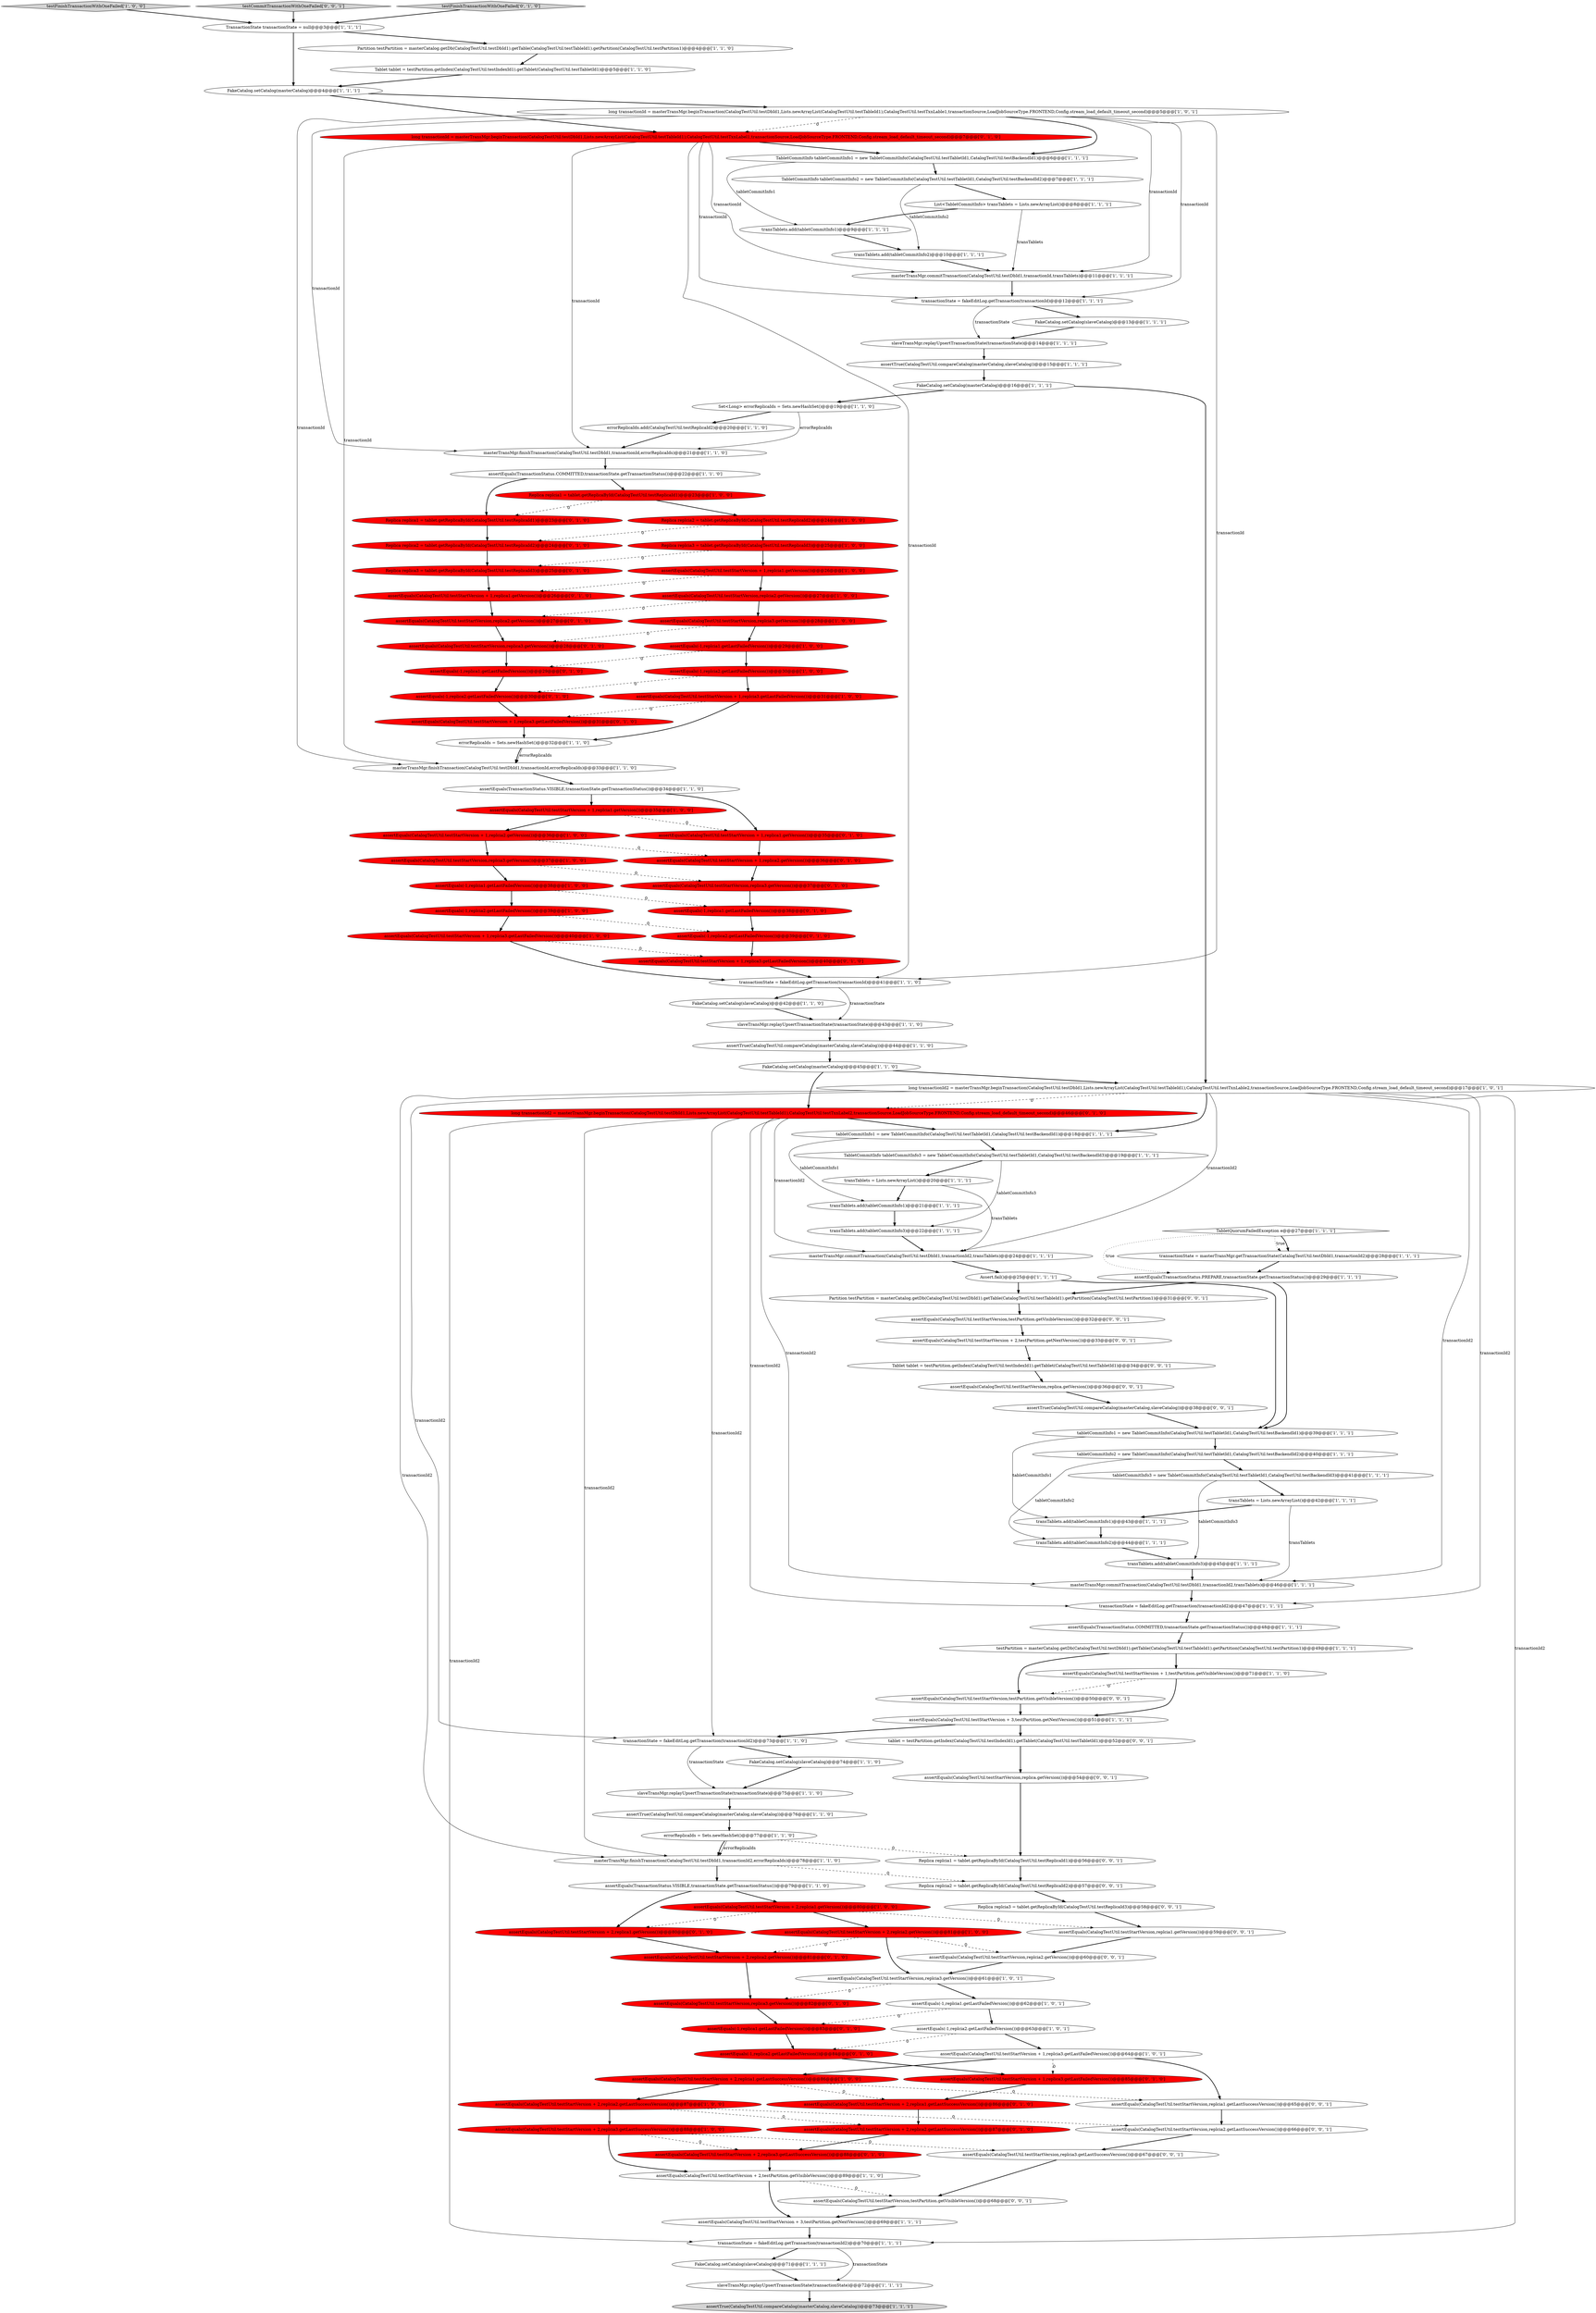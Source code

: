 digraph {
45 [style = filled, label = "testFinishTransactionWithOneFailed['1', '0', '0']", fillcolor = lightgray, shape = diamond image = "AAA0AAABBB1BBB"];
97 [style = filled, label = "assertEquals(-1,replica2.getLastFailedVersion())@@@39@@@['0', '1', '0']", fillcolor = red, shape = ellipse image = "AAA1AAABBB2BBB"];
73 [style = filled, label = "assertEquals(CatalogTestUtil.testStartVersion + 2,replcia1.getVersion())@@@80@@@['1', '0', '0']", fillcolor = red, shape = ellipse image = "AAA1AAABBB1BBB"];
89 [style = filled, label = "assertEquals(CatalogTestUtil.testStartVersion + 3,testPartition.getNextVersion())@@@51@@@['1', '1', '1']", fillcolor = white, shape = ellipse image = "AAA0AAABBB1BBB"];
16 [style = filled, label = "masterTransMgr.finishTransaction(CatalogTestUtil.testDbId1,transactionId,errorReplicaIds)@@@21@@@['1', '1', '0']", fillcolor = white, shape = ellipse image = "AAA0AAABBB1BBB"];
40 [style = filled, label = "assertEquals(CatalogTestUtil.testStartVersion + 1,testPartition.getVisibleVersion())@@@71@@@['1', '1', '0']", fillcolor = white, shape = ellipse image = "AAA0AAABBB1BBB"];
15 [style = filled, label = "Set<Long> errorReplicaIds = Sets.newHashSet()@@@19@@@['1', '1', '0']", fillcolor = white, shape = ellipse image = "AAA0AAABBB1BBB"];
134 [style = filled, label = "assertEquals(CatalogTestUtil.testStartVersion,testPartition.getVisibleVersion())@@@32@@@['0', '0', '1']", fillcolor = white, shape = ellipse image = "AAA0AAABBB3BBB"];
112 [style = filled, label = "assertEquals(CatalogTestUtil.testStartVersion + 2,replica2.getLastSuccessVersion())@@@87@@@['0', '1', '0']", fillcolor = red, shape = ellipse image = "AAA1AAABBB2BBB"];
98 [style = filled, label = "assertEquals(-1,replica2.getLastFailedVersion())@@@84@@@['0', '1', '0']", fillcolor = red, shape = ellipse image = "AAA1AAABBB2BBB"];
82 [style = filled, label = "slaveTransMgr.replayUpsertTransactionState(transactionState)@@@14@@@['1', '1', '1']", fillcolor = white, shape = ellipse image = "AAA0AAABBB1BBB"];
55 [style = filled, label = "FakeCatalog.setCatalog(slaveCatalog)@@@71@@@['1', '1', '1']", fillcolor = white, shape = ellipse image = "AAA0AAABBB1BBB"];
80 [style = filled, label = "slaveTransMgr.replayUpsertTransactionState(transactionState)@@@72@@@['1', '1', '1']", fillcolor = white, shape = ellipse image = "AAA0AAABBB1BBB"];
121 [style = filled, label = "assertTrue(CatalogTestUtil.compareCatalog(masterCatalog,slaveCatalog))@@@38@@@['0', '0', '1']", fillcolor = white, shape = ellipse image = "AAA0AAABBB3BBB"];
2 [style = filled, label = "List<TabletCommitInfo> transTablets = Lists.newArrayList()@@@8@@@['1', '1', '1']", fillcolor = white, shape = ellipse image = "AAA0AAABBB1BBB"];
61 [style = filled, label = "assertEquals(TransactionStatus.VISIBLE,transactionState.getTransactionStatus())@@@79@@@['1', '1', '0']", fillcolor = white, shape = ellipse image = "AAA0AAABBB1BBB"];
79 [style = filled, label = "Replica replcia3 = tablet.getReplicaById(CatalogTestUtil.testReplicaId3)@@@25@@@['1', '0', '0']", fillcolor = red, shape = ellipse image = "AAA1AAABBB1BBB"];
127 [style = filled, label = "tablet = testPartition.getIndex(CatalogTestUtil.testIndexId1).getTablet(CatalogTestUtil.testTabletId1)@@@52@@@['0', '0', '1']", fillcolor = white, shape = ellipse image = "AAA0AAABBB3BBB"];
56 [style = filled, label = "FakeCatalog.setCatalog(masterCatalog)@@@16@@@['1', '1', '1']", fillcolor = white, shape = ellipse image = "AAA0AAABBB1BBB"];
76 [style = filled, label = "transTablets.add(tabletCommitInfo1)@@@21@@@['1', '1', '1']", fillcolor = white, shape = ellipse image = "AAA0AAABBB1BBB"];
116 [style = filled, label = "assertEquals(CatalogTestUtil.testStartVersion,replica3.getVersion())@@@37@@@['0', '1', '0']", fillcolor = red, shape = ellipse image = "AAA1AAABBB2BBB"];
72 [style = filled, label = "assertEquals(TransactionStatus.PREPARE,transactionState.getTransactionStatus())@@@29@@@['1', '1', '1']", fillcolor = white, shape = ellipse image = "AAA0AAABBB1BBB"];
9 [style = filled, label = "assertTrue(CatalogTestUtil.compareCatalog(masterCatalog,slaveCatalog))@@@15@@@['1', '1', '1']", fillcolor = white, shape = ellipse image = "AAA0AAABBB1BBB"];
47 [style = filled, label = "TabletCommitInfo tabletCommitInfo2 = new TabletCommitInfo(CatalogTestUtil.testTabletId1,CatalogTestUtil.testBackendId2)@@@7@@@['1', '1', '1']", fillcolor = white, shape = ellipse image = "AAA0AAABBB1BBB"];
51 [style = filled, label = "transTablets.add(tabletCommitInfo2)@@@10@@@['1', '1', '1']", fillcolor = white, shape = ellipse image = "AAA0AAABBB1BBB"];
75 [style = filled, label = "transactionState = fakeEditLog.getTransaction(transactionId2)@@@47@@@['1', '1', '1']", fillcolor = white, shape = ellipse image = "AAA0AAABBB1BBB"];
99 [style = filled, label = "long transactionId = masterTransMgr.beginTransaction(CatalogTestUtil.testDbId1,Lists.newArrayList(CatalogTestUtil.testTableId1),CatalogTestUtil.testTxnLabel1,transactionSource,LoadJobSourceType.FRONTEND,Config.stream_load_default_timeout_second)@@@7@@@['0', '1', '0']", fillcolor = red, shape = ellipse image = "AAA1AAABBB2BBB"];
120 [style = filled, label = "testCommitTransactionWithOneFailed['0', '0', '1']", fillcolor = lightgray, shape = diamond image = "AAA0AAABBB3BBB"];
105 [style = filled, label = "Replica replica3 = tablet.getReplicaById(CatalogTestUtil.testReplicaId3)@@@25@@@['0', '1', '0']", fillcolor = red, shape = ellipse image = "AAA1AAABBB2BBB"];
38 [style = filled, label = "assertEquals(CatalogTestUtil.testStartVersion + 3,testPartition.getNextVersion())@@@69@@@['1', '1', '1']", fillcolor = white, shape = ellipse image = "AAA0AAABBB1BBB"];
90 [style = filled, label = "assertEquals(CatalogTestUtil.testStartVersion,replica3.getVersion())@@@28@@@['0', '1', '0']", fillcolor = red, shape = ellipse image = "AAA1AAABBB2BBB"];
28 [style = filled, label = "assertEquals(-1,replcia1.getLastFailedVersion())@@@38@@@['1', '0', '0']", fillcolor = red, shape = ellipse image = "AAA1AAABBB1BBB"];
26 [style = filled, label = "assertEquals(-1,replcia2.getLastFailedVersion())@@@30@@@['1', '0', '0']", fillcolor = red, shape = ellipse image = "AAA1AAABBB1BBB"];
49 [style = filled, label = "assertEquals(CatalogTestUtil.testStartVersion + 1,replcia1.getVersion())@@@35@@@['1', '0', '0']", fillcolor = red, shape = ellipse image = "AAA1AAABBB1BBB"];
0 [style = filled, label = "transTablets = Lists.newArrayList()@@@42@@@['1', '1', '1']", fillcolor = white, shape = ellipse image = "AAA0AAABBB1BBB"];
126 [style = filled, label = "assertEquals(CatalogTestUtil.testStartVersion,testPartition.getVisibleVersion())@@@50@@@['0', '0', '1']", fillcolor = white, shape = ellipse image = "AAA0AAABBB3BBB"];
67 [style = filled, label = "masterTransMgr.commitTransaction(CatalogTestUtil.testDbId1,transactionId2,transTablets)@@@46@@@['1', '1', '1']", fillcolor = white, shape = ellipse image = "AAA0AAABBB1BBB"];
37 [style = filled, label = "FakeCatalog.setCatalog(slaveCatalog)@@@74@@@['1', '1', '0']", fillcolor = white, shape = ellipse image = "AAA0AAABBB1BBB"];
41 [style = filled, label = "assertEquals(CatalogTestUtil.testStartVersion + 2,replcia1.getLastSuccessVersion())@@@86@@@['1', '0', '0']", fillcolor = red, shape = ellipse image = "AAA1AAABBB1BBB"];
93 [style = filled, label = "assertEquals(CatalogTestUtil.testStartVersion + 1,replica3.getLastFailedVersion())@@@85@@@['0', '1', '0']", fillcolor = red, shape = ellipse image = "AAA1AAABBB2BBB"];
29 [style = filled, label = "assertEquals(TransactionStatus.COMMITTED,transactionState.getTransactionStatus())@@@48@@@['1', '1', '1']", fillcolor = white, shape = ellipse image = "AAA0AAABBB1BBB"];
44 [style = filled, label = "transTablets.add(tabletCommitInfo2)@@@44@@@['1', '1', '1']", fillcolor = white, shape = ellipse image = "AAA0AAABBB1BBB"];
53 [style = filled, label = "assertEquals(CatalogTestUtil.testStartVersion + 2,testPartition.getVisibleVersion())@@@89@@@['1', '1', '0']", fillcolor = white, shape = ellipse image = "AAA0AAABBB1BBB"];
66 [style = filled, label = "testPartition = masterCatalog.getDb(CatalogTestUtil.testDbId1).getTable(CatalogTestUtil.testTableId1).getPartition(CatalogTestUtil.testPartition1)@@@49@@@['1', '1', '1']", fillcolor = white, shape = ellipse image = "AAA0AAABBB1BBB"];
132 [style = filled, label = "assertEquals(CatalogTestUtil.testStartVersion,replcia2.getVersion())@@@60@@@['0', '0', '1']", fillcolor = white, shape = ellipse image = "AAA0AAABBB3BBB"];
133 [style = filled, label = "assertEquals(CatalogTestUtil.testStartVersion,replica.getVersion())@@@36@@@['0', '0', '1']", fillcolor = white, shape = ellipse image = "AAA0AAABBB3BBB"];
31 [style = filled, label = "tabletCommitInfo1 = new TabletCommitInfo(CatalogTestUtil.testTabletId1,CatalogTestUtil.testBackendId1)@@@18@@@['1', '1', '1']", fillcolor = white, shape = ellipse image = "AAA0AAABBB1BBB"];
71 [style = filled, label = "transTablets = Lists.newArrayList()@@@20@@@['1', '1', '1']", fillcolor = white, shape = ellipse image = "AAA0AAABBB1BBB"];
42 [style = filled, label = "FakeCatalog.setCatalog(masterCatalog)@@@45@@@['1', '1', '0']", fillcolor = white, shape = ellipse image = "AAA0AAABBB1BBB"];
123 [style = filled, label = "assertEquals(CatalogTestUtil.testStartVersion,replcia3.getLastSuccessVersion())@@@67@@@['0', '0', '1']", fillcolor = white, shape = ellipse image = "AAA0AAABBB3BBB"];
6 [style = filled, label = "Tablet tablet = testPartition.getIndex(CatalogTestUtil.testIndexId1).getTablet(CatalogTestUtil.testTabletId1)@@@5@@@['1', '1', '0']", fillcolor = white, shape = ellipse image = "AAA0AAABBB1BBB"];
57 [style = filled, label = "assertEquals(TransactionStatus.COMMITTED,transactionState.getTransactionStatus())@@@22@@@['1', '1', '0']", fillcolor = white, shape = ellipse image = "AAA0AAABBB1BBB"];
65 [style = filled, label = "assertTrue(CatalogTestUtil.compareCatalog(masterCatalog,slaveCatalog))@@@44@@@['1', '1', '0']", fillcolor = white, shape = ellipse image = "AAA0AAABBB1BBB"];
39 [style = filled, label = "Replica replcia2 = tablet.getReplicaById(CatalogTestUtil.testReplicaId2)@@@24@@@['1', '0', '0']", fillcolor = red, shape = ellipse image = "AAA1AAABBB1BBB"];
111 [style = filled, label = "assertEquals(CatalogTestUtil.testStartVersion + 1,replica2.getVersion())@@@36@@@['0', '1', '0']", fillcolor = red, shape = ellipse image = "AAA1AAABBB2BBB"];
22 [style = filled, label = "TransactionState transactionState = null@@@3@@@['1', '1', '1']", fillcolor = white, shape = ellipse image = "AAA0AAABBB1BBB"];
62 [style = filled, label = "FakeCatalog.setCatalog(slaveCatalog)@@@42@@@['1', '1', '0']", fillcolor = white, shape = ellipse image = "AAA0AAABBB1BBB"];
48 [style = filled, label = "TabletQuorumFailedException e@@@27@@@['1', '1', '1']", fillcolor = white, shape = diamond image = "AAA0AAABBB1BBB"];
13 [style = filled, label = "transTablets.add(tabletCommitInfo3)@@@22@@@['1', '1', '1']", fillcolor = white, shape = ellipse image = "AAA0AAABBB1BBB"];
33 [style = filled, label = "transTablets.add(tabletCommitInfo1)@@@43@@@['1', '1', '1']", fillcolor = white, shape = ellipse image = "AAA0AAABBB1BBB"];
60 [style = filled, label = "masterTransMgr.commitTransaction(CatalogTestUtil.testDbId1,transactionId2,transTablets)@@@24@@@['1', '1', '1']", fillcolor = white, shape = ellipse image = "AAA0AAABBB1BBB"];
118 [style = filled, label = "assertEquals(CatalogTestUtil.testStartVersion,replcia2.getLastSuccessVersion())@@@66@@@['0', '0', '1']", fillcolor = white, shape = ellipse image = "AAA0AAABBB3BBB"];
74 [style = filled, label = "FakeCatalog.setCatalog(masterCatalog)@@@4@@@['1', '1', '1']", fillcolor = white, shape = ellipse image = "AAA0AAABBB1BBB"];
8 [style = filled, label = "transTablets.add(tabletCommitInfo1)@@@9@@@['1', '1', '1']", fillcolor = white, shape = ellipse image = "AAA0AAABBB1BBB"];
23 [style = filled, label = "assertEquals(-1,replcia2.getLastFailedVersion())@@@39@@@['1', '0', '0']", fillcolor = red, shape = ellipse image = "AAA1AAABBB1BBB"];
43 [style = filled, label = "slaveTransMgr.replayUpsertTransactionState(transactionState)@@@43@@@['1', '1', '0']", fillcolor = white, shape = ellipse image = "AAA0AAABBB1BBB"];
4 [style = filled, label = "assertEquals(CatalogTestUtil.testStartVersion,replcia2.getVersion())@@@27@@@['1', '0', '0']", fillcolor = red, shape = ellipse image = "AAA1AAABBB1BBB"];
54 [style = filled, label = "assertEquals(CatalogTestUtil.testStartVersion,replcia3.getVersion())@@@28@@@['1', '0', '0']", fillcolor = red, shape = ellipse image = "AAA1AAABBB1BBB"];
24 [style = filled, label = "Partition testPartition = masterCatalog.getDb(CatalogTestUtil.testDbId1).getTable(CatalogTestUtil.testTableId1).getPartition(CatalogTestUtil.testPartition1)@@@4@@@['1', '1', '0']", fillcolor = white, shape = ellipse image = "AAA0AAABBB1BBB"];
14 [style = filled, label = "Assert.fail()@@@25@@@['1', '1', '1']", fillcolor = white, shape = ellipse image = "AAA0AAABBB1BBB"];
108 [style = filled, label = "assertEquals(CatalogTestUtil.testStartVersion,replica2.getVersion())@@@27@@@['0', '1', '0']", fillcolor = red, shape = ellipse image = "AAA1AAABBB2BBB"];
122 [style = filled, label = "assertEquals(CatalogTestUtil.testStartVersion,replica.getVersion())@@@54@@@['0', '0', '1']", fillcolor = white, shape = ellipse image = "AAA0AAABBB3BBB"];
130 [style = filled, label = "Partition testPartition = masterCatalog.getDb(CatalogTestUtil.testDbId1).getTable(CatalogTestUtil.testTableId1).getPartition(CatalogTestUtil.testPartition1)@@@31@@@['0', '0', '1']", fillcolor = white, shape = ellipse image = "AAA0AAABBB3BBB"];
30 [style = filled, label = "transactionState = fakeEditLog.getTransaction(transactionId2)@@@73@@@['1', '1', '0']", fillcolor = white, shape = ellipse image = "AAA0AAABBB1BBB"];
25 [style = filled, label = "assertEquals(CatalogTestUtil.testStartVersion + 1,replcia2.getVersion())@@@36@@@['1', '0', '0']", fillcolor = red, shape = ellipse image = "AAA1AAABBB1BBB"];
117 [style = filled, label = "assertEquals(CatalogTestUtil.testStartVersion,replcia1.getVersion())@@@59@@@['0', '0', '1']", fillcolor = white, shape = ellipse image = "AAA0AAABBB3BBB"];
135 [style = filled, label = "assertEquals(CatalogTestUtil.testStartVersion + 2,testPartition.getNextVersion())@@@33@@@['0', '0', '1']", fillcolor = white, shape = ellipse image = "AAA0AAABBB3BBB"];
86 [style = filled, label = "assertEquals(CatalogTestUtil.testStartVersion + 2,replcia3.getLastSuccessVersion())@@@88@@@['1', '0', '0']", fillcolor = red, shape = ellipse image = "AAA1AAABBB1BBB"];
69 [style = filled, label = "errorReplicaIds.add(CatalogTestUtil.testReplicaId2)@@@20@@@['1', '1', '0']", fillcolor = white, shape = ellipse image = "AAA0AAABBB1BBB"];
50 [style = filled, label = "transTablets.add(tabletCommitInfo3)@@@45@@@['1', '1', '1']", fillcolor = white, shape = ellipse image = "AAA0AAABBB1BBB"];
91 [style = filled, label = "assertEquals(CatalogTestUtil.testStartVersion + 1,replica3.getLastFailedVersion())@@@40@@@['0', '1', '0']", fillcolor = red, shape = ellipse image = "AAA1AAABBB2BBB"];
1 [style = filled, label = "assertEquals(CatalogTestUtil.testStartVersion + 1,replcia3.getLastFailedVersion())@@@64@@@['1', '0', '1']", fillcolor = white, shape = ellipse image = "AAA0AAABBB1BBB"];
94 [style = filled, label = "assertEquals(CatalogTestUtil.testStartVersion + 1,replica1.getVersion())@@@35@@@['0', '1', '0']", fillcolor = red, shape = ellipse image = "AAA1AAABBB2BBB"];
63 [style = filled, label = "long transactionId2 = masterTransMgr.beginTransaction(CatalogTestUtil.testDbId1,Lists.newArrayList(CatalogTestUtil.testTableId1),CatalogTestUtil.testTxnLable2,transactionSource,LoadJobSourceType.FRONTEND,Config.stream_load_default_timeout_second)@@@17@@@['1', '0', '1']", fillcolor = white, shape = ellipse image = "AAA0AAABBB1BBB"];
115 [style = filled, label = "assertEquals(-1,replica1.getLastFailedVersion())@@@83@@@['0', '1', '0']", fillcolor = red, shape = ellipse image = "AAA1AAABBB2BBB"];
96 [style = filled, label = "assertEquals(CatalogTestUtil.testStartVersion + 2,replica3.getLastSuccessVersion())@@@88@@@['0', '1', '0']", fillcolor = red, shape = ellipse image = "AAA1AAABBB2BBB"];
52 [style = filled, label = "tabletCommitInfo1 = new TabletCommitInfo(CatalogTestUtil.testTabletId1,CatalogTestUtil.testBackendId1)@@@39@@@['1', '1', '1']", fillcolor = white, shape = ellipse image = "AAA0AAABBB1BBB"];
103 [style = filled, label = "assertEquals(-1,replica2.getLastFailedVersion())@@@30@@@['0', '1', '0']", fillcolor = red, shape = ellipse image = "AAA1AAABBB2BBB"];
59 [style = filled, label = "assertEquals(CatalogTestUtil.testStartVersion + 2,replcia2.getLastSuccessVersion())@@@87@@@['1', '0', '0']", fillcolor = red, shape = ellipse image = "AAA1AAABBB1BBB"];
12 [style = filled, label = "transactionState = fakeEditLog.getTransaction(transactionId)@@@12@@@['1', '1', '1']", fillcolor = white, shape = ellipse image = "AAA0AAABBB1BBB"];
114 [style = filled, label = "Replica replica1 = tablet.getReplicaById(CatalogTestUtil.testReplicaId1)@@@23@@@['0', '1', '0']", fillcolor = red, shape = ellipse image = "AAA1AAABBB2BBB"];
119 [style = filled, label = "Replica replcia1 = tablet.getReplicaById(CatalogTestUtil.testReplicaId1)@@@56@@@['0', '0', '1']", fillcolor = white, shape = ellipse image = "AAA0AAABBB3BBB"];
81 [style = filled, label = "assertEquals(CatalogTestUtil.testStartVersion + 1,replcia3.getLastFailedVersion())@@@40@@@['1', '0', '0']", fillcolor = red, shape = ellipse image = "AAA1AAABBB1BBB"];
46 [style = filled, label = "assertEquals(-1,replcia1.getLastFailedVersion())@@@29@@@['1', '0', '0']", fillcolor = red, shape = ellipse image = "AAA1AAABBB1BBB"];
77 [style = filled, label = "Replica replcia1 = tablet.getReplicaById(CatalogTestUtil.testReplicaId1)@@@23@@@['1', '0', '0']", fillcolor = red, shape = ellipse image = "AAA1AAABBB1BBB"];
95 [style = filled, label = "assertEquals(CatalogTestUtil.testStartVersion + 1,replica1.getVersion())@@@26@@@['0', '1', '0']", fillcolor = red, shape = ellipse image = "AAA1AAABBB2BBB"];
128 [style = filled, label = "assertEquals(CatalogTestUtil.testStartVersion,testPartition.getVisibleVersion())@@@68@@@['0', '0', '1']", fillcolor = white, shape = ellipse image = "AAA0AAABBB3BBB"];
34 [style = filled, label = "assertEquals(CatalogTestUtil.testStartVersion + 1,replcia3.getLastFailedVersion())@@@31@@@['1', '0', '0']", fillcolor = red, shape = ellipse image = "AAA1AAABBB1BBB"];
11 [style = filled, label = "errorReplicaIds = Sets.newHashSet()@@@77@@@['1', '1', '0']", fillcolor = white, shape = ellipse image = "AAA0AAABBB1BBB"];
7 [style = filled, label = "long transactionId = masterTransMgr.beginTransaction(CatalogTestUtil.testDbId1,Lists.newArrayList(CatalogTestUtil.testTableId1),CatalogTestUtil.testTxnLable1,transactionSource,LoadJobSourceType.FRONTEND,Config.stream_load_default_timeout_second)@@@5@@@['1', '0', '1']", fillcolor = white, shape = ellipse image = "AAA0AAABBB1BBB"];
107 [style = filled, label = "Replica replica2 = tablet.getReplicaById(CatalogTestUtil.testReplicaId2)@@@24@@@['0', '1', '0']", fillcolor = red, shape = ellipse image = "AAA1AAABBB2BBB"];
20 [style = filled, label = "assertEquals(-1,replcia1.getLastFailedVersion())@@@62@@@['1', '0', '1']", fillcolor = white, shape = ellipse image = "AAA0AAABBB1BBB"];
64 [style = filled, label = "masterTransMgr.finishTransaction(CatalogTestUtil.testDbId1,transactionId2,errorReplicaIds)@@@78@@@['1', '1', '0']", fillcolor = white, shape = ellipse image = "AAA0AAABBB1BBB"];
83 [style = filled, label = "assertEquals(CatalogTestUtil.testStartVersion + 1,replcia1.getVersion())@@@26@@@['1', '0', '0']", fillcolor = red, shape = ellipse image = "AAA1AAABBB1BBB"];
106 [style = filled, label = "assertEquals(CatalogTestUtil.testStartVersion + 1,replica3.getLastFailedVersion())@@@31@@@['0', '1', '0']", fillcolor = red, shape = ellipse image = "AAA1AAABBB2BBB"];
125 [style = filled, label = "assertEquals(CatalogTestUtil.testStartVersion,replcia1.getLastSuccessVersion())@@@65@@@['0', '0', '1']", fillcolor = white, shape = ellipse image = "AAA0AAABBB3BBB"];
10 [style = filled, label = "assertTrue(CatalogTestUtil.compareCatalog(masterCatalog,slaveCatalog))@@@73@@@['1', '1', '1']", fillcolor = lightgray, shape = ellipse image = "AAA0AAABBB1BBB"];
92 [style = filled, label = "assertEquals(CatalogTestUtil.testStartVersion + 2,replica1.getVersion())@@@80@@@['0', '1', '0']", fillcolor = red, shape = ellipse image = "AAA1AAABBB2BBB"];
88 [style = filled, label = "masterTransMgr.finishTransaction(CatalogTestUtil.testDbId1,transactionId,errorReplicaIds)@@@33@@@['1', '1', '0']", fillcolor = white, shape = ellipse image = "AAA0AAABBB1BBB"];
5 [style = filled, label = "transactionState = fakeEditLog.getTransaction(transactionId)@@@41@@@['1', '1', '0']", fillcolor = white, shape = ellipse image = "AAA0AAABBB1BBB"];
113 [style = filled, label = "assertEquals(CatalogTestUtil.testStartVersion + 2,replica1.getLastSuccessVersion())@@@86@@@['0', '1', '0']", fillcolor = red, shape = ellipse image = "AAA1AAABBB2BBB"];
70 [style = filled, label = "assertEquals(TransactionStatus.VISIBLE,transactionState.getTransactionStatus())@@@34@@@['1', '1', '0']", fillcolor = white, shape = ellipse image = "AAA0AAABBB1BBB"];
36 [style = filled, label = "transactionState = masterTransMgr.getTransactionState(CatalogTestUtil.testDbId1,transactionId2)@@@28@@@['1', '1', '1']", fillcolor = white, shape = ellipse image = "AAA0AAABBB1BBB"];
109 [style = filled, label = "assertEquals(CatalogTestUtil.testStartVersion + 2,replica2.getVersion())@@@81@@@['0', '1', '0']", fillcolor = red, shape = ellipse image = "AAA1AAABBB2BBB"];
110 [style = filled, label = "assertEquals(-1,replica1.getLastFailedVersion())@@@29@@@['0', '1', '0']", fillcolor = red, shape = ellipse image = "AAA1AAABBB2BBB"];
27 [style = filled, label = "tabletCommitInfo3 = new TabletCommitInfo(CatalogTestUtil.testTabletId1,CatalogTestUtil.testBackendId3)@@@41@@@['1', '1', '1']", fillcolor = white, shape = ellipse image = "AAA0AAABBB1BBB"];
78 [style = filled, label = "assertTrue(CatalogTestUtil.compareCatalog(masterCatalog,slaveCatalog))@@@76@@@['1', '1', '0']", fillcolor = white, shape = ellipse image = "AAA0AAABBB1BBB"];
102 [style = filled, label = "long transactionId2 = masterTransMgr.beginTransaction(CatalogTestUtil.testDbId1,Lists.newArrayList(CatalogTestUtil.testTableId1),CatalogTestUtil.testTxnLabel2,transactionSource,LoadJobSourceType.FRONTEND,Config.stream_load_default_timeout_second)@@@46@@@['0', '1', '0']", fillcolor = red, shape = ellipse image = "AAA1AAABBB2BBB"];
104 [style = filled, label = "assertEquals(CatalogTestUtil.testStartVersion,replica3.getVersion())@@@82@@@['0', '1', '0']", fillcolor = red, shape = ellipse image = "AAA1AAABBB2BBB"];
101 [style = filled, label = "testFinishTransactionWithOneFailed['0', '1', '0']", fillcolor = lightgray, shape = diamond image = "AAA0AAABBB2BBB"];
129 [style = filled, label = "Tablet tablet = testPartition.getIndex(CatalogTestUtil.testIndexId1).getTablet(CatalogTestUtil.testTabletId1)@@@34@@@['0', '0', '1']", fillcolor = white, shape = ellipse image = "AAA0AAABBB3BBB"];
124 [style = filled, label = "Replica replcia2 = tablet.getReplicaById(CatalogTestUtil.testReplicaId2)@@@57@@@['0', '0', '1']", fillcolor = white, shape = ellipse image = "AAA0AAABBB3BBB"];
18 [style = filled, label = "assertEquals(CatalogTestUtil.testStartVersion,replcia3.getVersion())@@@61@@@['1', '0', '1']", fillcolor = white, shape = ellipse image = "AAA0AAABBB1BBB"];
58 [style = filled, label = "TabletCommitInfo tabletCommitInfo3 = new TabletCommitInfo(CatalogTestUtil.testTabletId1,CatalogTestUtil.testBackendId3)@@@19@@@['1', '1', '1']", fillcolor = white, shape = ellipse image = "AAA0AAABBB1BBB"];
131 [style = filled, label = "Replica replcia3 = tablet.getReplicaById(CatalogTestUtil.testReplicaId3)@@@58@@@['0', '0', '1']", fillcolor = white, shape = ellipse image = "AAA0AAABBB3BBB"];
84 [style = filled, label = "assertEquals(-1,replcia2.getLastFailedVersion())@@@63@@@['1', '0', '1']", fillcolor = white, shape = ellipse image = "AAA0AAABBB1BBB"];
35 [style = filled, label = "transactionState = fakeEditLog.getTransaction(transactionId2)@@@70@@@['1', '1', '1']", fillcolor = white, shape = ellipse image = "AAA0AAABBB1BBB"];
21 [style = filled, label = "FakeCatalog.setCatalog(slaveCatalog)@@@13@@@['1', '1', '1']", fillcolor = white, shape = ellipse image = "AAA0AAABBB1BBB"];
100 [style = filled, label = "assertEquals(-1,replica1.getLastFailedVersion())@@@38@@@['0', '1', '0']", fillcolor = red, shape = ellipse image = "AAA1AAABBB2BBB"];
17 [style = filled, label = "slaveTransMgr.replayUpsertTransactionState(transactionState)@@@75@@@['1', '1', '0']", fillcolor = white, shape = ellipse image = "AAA0AAABBB1BBB"];
85 [style = filled, label = "assertEquals(CatalogTestUtil.testStartVersion,replcia3.getVersion())@@@37@@@['1', '0', '0']", fillcolor = red, shape = ellipse image = "AAA1AAABBB1BBB"];
32 [style = filled, label = "tabletCommitInfo2 = new TabletCommitInfo(CatalogTestUtil.testTabletId1,CatalogTestUtil.testBackendId2)@@@40@@@['1', '1', '1']", fillcolor = white, shape = ellipse image = "AAA0AAABBB1BBB"];
3 [style = filled, label = "errorReplicaIds = Sets.newHashSet()@@@32@@@['1', '1', '0']", fillcolor = white, shape = ellipse image = "AAA0AAABBB1BBB"];
19 [style = filled, label = "TabletCommitInfo tabletCommitInfo1 = new TabletCommitInfo(CatalogTestUtil.testTabletId1,CatalogTestUtil.testBackendId1)@@@6@@@['1', '1', '1']", fillcolor = white, shape = ellipse image = "AAA0AAABBB1BBB"];
68 [style = filled, label = "masterTransMgr.commitTransaction(CatalogTestUtil.testDbId1,transactionId,transTablets)@@@11@@@['1', '1', '1']", fillcolor = white, shape = ellipse image = "AAA0AAABBB1BBB"];
87 [style = filled, label = "assertEquals(CatalogTestUtil.testStartVersion + 2,replcia2.getVersion())@@@81@@@['1', '0', '0']", fillcolor = red, shape = ellipse image = "AAA1AAABBB1BBB"];
52->33 [style = solid, label="tabletCommitInfo1"];
84->1 [style = bold, label=""];
102->31 [style = bold, label=""];
65->42 [style = bold, label=""];
35->55 [style = bold, label=""];
109->104 [style = bold, label=""];
79->105 [style = dashed, label="0"];
70->94 [style = bold, label=""];
26->34 [style = bold, label=""];
11->64 [style = bold, label=""];
75->29 [style = bold, label=""];
94->111 [style = bold, label=""];
56->15 [style = bold, label=""];
8->51 [style = bold, label=""];
133->121 [style = bold, label=""];
83->4 [style = bold, label=""];
5->43 [style = solid, label="transactionState"];
69->16 [style = bold, label=""];
59->118 [style = dashed, label="0"];
7->99 [style = dashed, label="0"];
9->56 [style = bold, label=""];
87->132 [style = dashed, label="0"];
63->31 [style = bold, label=""];
48->72 [style = dotted, label="true"];
119->124 [style = bold, label=""];
107->105 [style = bold, label=""];
28->100 [style = dashed, label="0"];
45->22 [style = bold, label=""];
26->103 [style = dashed, label="0"];
47->51 [style = solid, label="tabletCommitInfo2"];
77->39 [style = bold, label=""];
3->88 [style = solid, label="errorReplicaIds"];
3->88 [style = bold, label=""];
18->104 [style = dashed, label="0"];
14->130 [style = bold, label=""];
77->114 [style = dashed, label="0"];
96->53 [style = bold, label=""];
126->89 [style = bold, label=""];
102->60 [style = solid, label="transactionId2"];
81->91 [style = dashed, label="0"];
134->135 [style = bold, label=""];
53->38 [style = bold, label=""];
63->60 [style = solid, label="transactionId2"];
73->117 [style = dashed, label="0"];
33->44 [style = bold, label=""];
117->132 [style = bold, label=""];
99->68 [style = solid, label="transactionId"];
55->80 [style = bold, label=""];
7->12 [style = solid, label="transactionId"];
99->88 [style = solid, label="transactionId"];
30->17 [style = solid, label="transactionState"];
79->83 [style = bold, label=""];
63->64 [style = solid, label="transactionId2"];
54->90 [style = dashed, label="0"];
42->102 [style = bold, label=""];
82->9 [style = bold, label=""];
1->41 [style = bold, label=""];
27->0 [style = bold, label=""];
112->96 [style = bold, label=""];
63->35 [style = solid, label="transactionId2"];
27->50 [style = solid, label="tabletCommitInfo3"];
12->21 [style = bold, label=""];
104->115 [style = bold, label=""];
54->46 [style = bold, label=""];
41->113 [style = dashed, label="0"];
100->97 [style = bold, label=""];
19->8 [style = solid, label="tabletCommitInfo1"];
72->52 [style = bold, label=""];
98->93 [style = bold, label=""];
44->50 [style = bold, label=""];
49->94 [style = dashed, label="0"];
29->66 [style = bold, label=""];
97->91 [style = bold, label=""];
40->89 [style = bold, label=""];
68->12 [style = bold, label=""];
115->98 [style = bold, label=""];
61->92 [style = bold, label=""];
59->86 [style = bold, label=""];
41->59 [style = bold, label=""];
7->88 [style = solid, label="transactionId"];
50->67 [style = bold, label=""];
116->100 [style = bold, label=""];
129->133 [style = bold, label=""];
48->36 [style = dotted, label="true"];
86->96 [style = dashed, label="0"];
5->62 [style = bold, label=""];
76->13 [style = bold, label=""];
13->60 [style = bold, label=""];
49->25 [style = bold, label=""];
18->20 [style = bold, label=""];
74->99 [style = bold, label=""];
62->43 [style = bold, label=""];
78->11 [style = bold, label=""];
20->84 [style = bold, label=""];
108->90 [style = bold, label=""];
114->107 [style = bold, label=""];
122->119 [style = bold, label=""];
72->130 [style = bold, label=""];
47->2 [style = bold, label=""];
88->70 [style = bold, label=""];
14->52 [style = bold, label=""];
39->79 [style = bold, label=""];
128->38 [style = bold, label=""];
135->129 [style = bold, label=""];
102->67 [style = solid, label="transactionId2"];
91->5 [style = bold, label=""];
38->35 [style = bold, label=""];
102->30 [style = solid, label="transactionId2"];
57->114 [style = bold, label=""];
125->118 [style = bold, label=""];
121->52 [style = bold, label=""];
7->16 [style = solid, label="transactionId"];
34->106 [style = dashed, label="0"];
67->75 [style = bold, label=""];
132->18 [style = bold, label=""];
113->112 [style = bold, label=""];
11->119 [style = dashed, label="0"];
46->110 [style = dashed, label="0"];
102->35 [style = solid, label="transactionId2"];
15->16 [style = solid, label="errorReplicaIds"];
32->27 [style = bold, label=""];
36->72 [style = bold, label=""];
7->5 [style = solid, label="transactionId"];
120->22 [style = bold, label=""];
102->64 [style = solid, label="transactionId2"];
83->95 [style = dashed, label="0"];
105->95 [style = bold, label=""];
99->12 [style = solid, label="transactionId"];
74->7 [style = bold, label=""];
57->77 [style = bold, label=""];
4->54 [style = bold, label=""];
58->13 [style = solid, label="tabletCommitInfo3"];
71->76 [style = bold, label=""];
42->63 [style = bold, label=""];
19->47 [style = bold, label=""];
60->14 [style = bold, label=""];
71->60 [style = solid, label="transTablets"];
25->111 [style = dashed, label="0"];
84->98 [style = dashed, label="0"];
28->23 [style = bold, label=""];
106->3 [style = bold, label=""];
43->65 [style = bold, label=""];
41->125 [style = dashed, label="0"];
63->67 [style = solid, label="transactionId2"];
59->112 [style = dashed, label="0"];
87->18 [style = bold, label=""];
64->61 [style = bold, label=""];
53->128 [style = dashed, label="0"];
85->116 [style = dashed, label="0"];
56->63 [style = bold, label=""];
21->82 [style = bold, label=""];
124->131 [style = bold, label=""];
7->19 [style = bold, label=""];
99->5 [style = solid, label="transactionId"];
89->127 [style = bold, label=""];
70->49 [style = bold, label=""];
58->71 [style = bold, label=""];
31->76 [style = solid, label="tabletCommitInfo1"];
95->108 [style = bold, label=""];
39->107 [style = dashed, label="0"];
6->74 [style = bold, label=""];
63->30 [style = solid, label="transactionId2"];
102->75 [style = solid, label="transactionId2"];
31->58 [style = bold, label=""];
48->36 [style = bold, label=""];
86->123 [style = dashed, label="0"];
25->85 [style = bold, label=""];
15->69 [style = bold, label=""];
7->68 [style = solid, label="transactionId"];
99->19 [style = bold, label=""];
66->40 [style = bold, label=""];
22->74 [style = bold, label=""];
35->80 [style = solid, label="transactionState"];
40->126 [style = dashed, label="0"];
11->64 [style = solid, label="errorReplicaIds"];
37->17 [style = bold, label=""];
127->122 [style = bold, label=""];
51->68 [style = bold, label=""];
81->5 [style = bold, label=""];
73->87 [style = bold, label=""];
63->102 [style = dashed, label="0"];
4->108 [style = dashed, label="0"];
80->10 [style = bold, label=""];
111->116 [style = bold, label=""];
110->103 [style = bold, label=""];
30->37 [style = bold, label=""];
12->82 [style = solid, label="transactionState"];
1->93 [style = dashed, label="0"];
123->128 [style = bold, label=""];
93->113 [style = bold, label=""];
92->109 [style = bold, label=""];
2->68 [style = solid, label="transTablets"];
64->124 [style = dashed, label="0"];
101->22 [style = bold, label=""];
20->115 [style = dashed, label="0"];
46->26 [style = bold, label=""];
0->33 [style = bold, label=""];
52->32 [style = bold, label=""];
34->3 [style = bold, label=""];
86->53 [style = bold, label=""];
63->75 [style = solid, label="transactionId2"];
89->30 [style = bold, label=""];
32->44 [style = solid, label="tabletCommitInfo2"];
0->67 [style = solid, label="transTablets"];
16->57 [style = bold, label=""];
118->123 [style = bold, label=""];
1->125 [style = bold, label=""];
87->109 [style = dashed, label="0"];
61->73 [style = bold, label=""];
85->28 [style = bold, label=""];
131->117 [style = bold, label=""];
66->126 [style = bold, label=""];
73->92 [style = dashed, label="0"];
22->24 [style = bold, label=""];
103->106 [style = bold, label=""];
130->134 [style = bold, label=""];
99->16 [style = solid, label="transactionId"];
23->97 [style = dashed, label="0"];
24->6 [style = bold, label=""];
90->110 [style = bold, label=""];
17->78 [style = bold, label=""];
23->81 [style = bold, label=""];
2->8 [style = bold, label=""];
}
